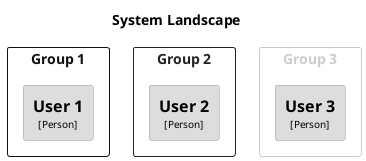 @startuml
set separator none
title System Landscape

top to bottom direction

skinparam {
  shadowing false
  arrowFontSize 10
  defaultTextAlignment center
  wrapWidth 200
  maxMessageSize 100
}

hide stereotype

skinparam rectangle<<User1>> {
  BackgroundColor #dddddd
  FontColor #000000
  BorderColor #9a9a9a
}
skinparam rectangle<<User2>> {
  BackgroundColor #dddddd
  FontColor #000000
  BorderColor #9a9a9a
}
skinparam rectangle<<User3>> {
  BackgroundColor #dddddd
  FontColor #000000
  BorderColor #9a9a9a
}

rectangle "Group 1" <<group:Group 1>> {
  skinparam RectangleBorderColor<<group:Group 1>> #111111
  skinparam RectangleFontColor<<group:Group 1>> #111111

  rectangle "==User 1\n<size:10>[Person]</size>" <<User1>> as User1
}

rectangle "Group 2" <<group:Group 2>> {
  skinparam RectangleBorderColor<<group:Group 2>> #222222
  skinparam RectangleFontColor<<group:Group 2>> #222222

  rectangle "==User 2\n<size:10>[Person]</size>" <<User2>> as User2
}

rectangle "Group 3" <<group>> {
  skinparam RectangleBorderColor<<group>> #cccccc
  skinparam RectangleFontColor<<group>> #cccccc

  rectangle "==User 3\n<size:10>[Person]</size>" <<User3>> as User3
}


@enduml